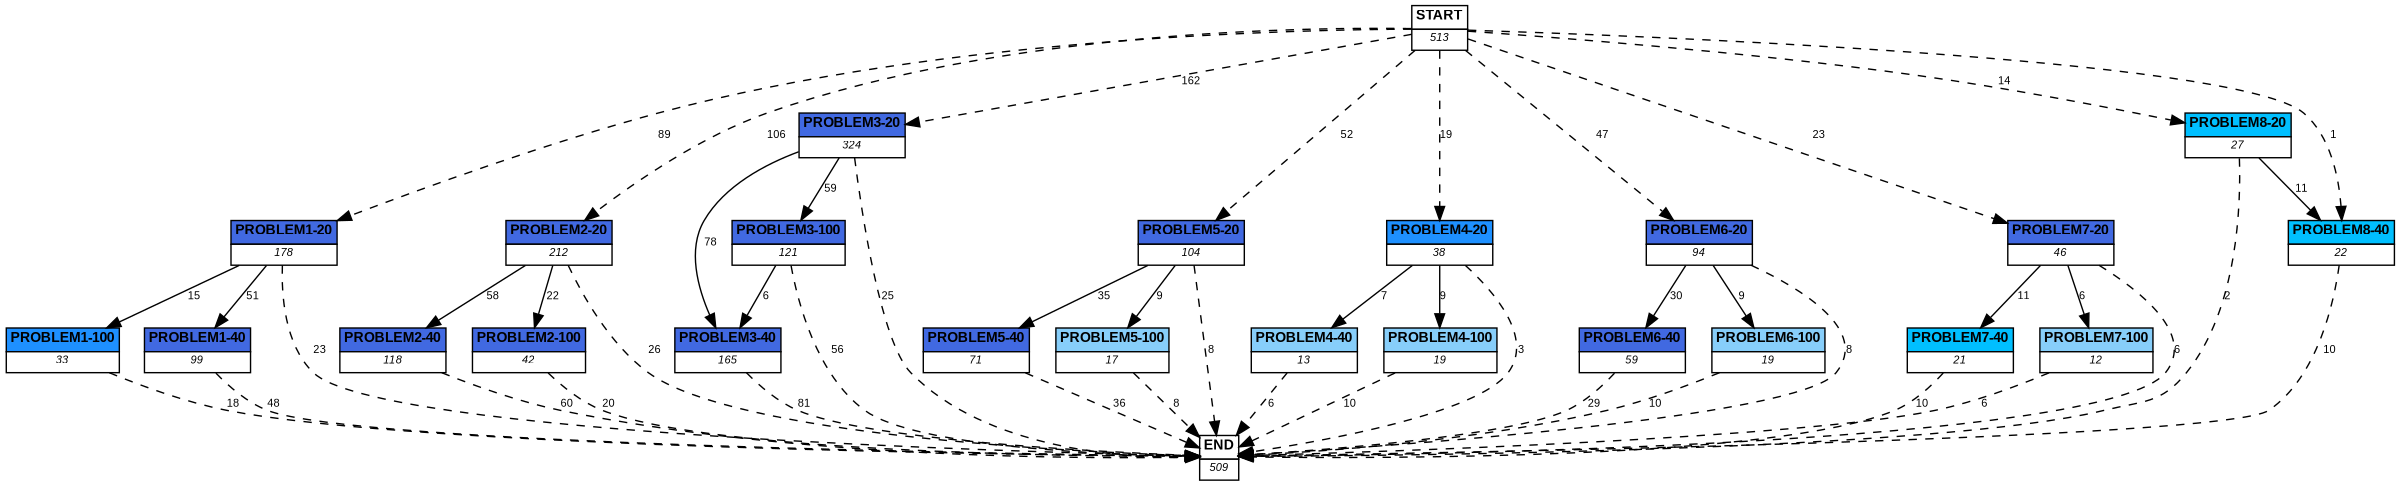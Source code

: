 digraph graphname {
	dpi = 150
	size="16,11!";
	margin = 0;
"PROBLEM1-20" [shape=plain, label=<<table border="0" cellborder="1" cellspacing="0"><tr><td bgcolor="royalblue"><FONT face="Arial" POINT-SIZE="10"><b>PROBLEM1-20</b></FONT></td></tr><tr><td bgcolor="white"><FONT face="Arial" POINT-SIZE="8"><i>178</i></FONT></td></tr></table>>]
"PROBLEM1-100" [shape=plain, label=<<table border="0" cellborder="1" cellspacing="0"><tr><td bgcolor="dodgerblue"><FONT face="Arial" POINT-SIZE="10"><b>PROBLEM1-100</b></FONT></td></tr><tr><td bgcolor="white"><FONT face="Arial" POINT-SIZE="8"><i>33</i></FONT></td></tr></table>>]
"PROBLEM1-40" [shape=plain, label=<<table border="0" cellborder="1" cellspacing="0"><tr><td bgcolor="royalblue"><FONT face="Arial" POINT-SIZE="10"><b>PROBLEM1-40</b></FONT></td></tr><tr><td bgcolor="white"><FONT face="Arial" POINT-SIZE="8"><i>99</i></FONT></td></tr></table>>]
"PROBLEM2-20" [shape=plain, label=<<table border="0" cellborder="1" cellspacing="0"><tr><td bgcolor="royalblue"><FONT face="Arial" POINT-SIZE="10"><b>PROBLEM2-20</b></FONT></td></tr><tr><td bgcolor="white"><FONT face="Arial" POINT-SIZE="8"><i>212</i></FONT></td></tr></table>>]
"PROBLEM2-40" [shape=plain, label=<<table border="0" cellborder="1" cellspacing="0"><tr><td bgcolor="royalblue"><FONT face="Arial" POINT-SIZE="10"><b>PROBLEM2-40</b></FONT></td></tr><tr><td bgcolor="white"><FONT face="Arial" POINT-SIZE="8"><i>118</i></FONT></td></tr></table>>]
"PROBLEM2-100" [shape=plain, label=<<table border="0" cellborder="1" cellspacing="0"><tr><td bgcolor="royalblue"><FONT face="Arial" POINT-SIZE="10"><b>PROBLEM2-100</b></FONT></td></tr><tr><td bgcolor="white"><FONT face="Arial" POINT-SIZE="8"><i>42</i></FONT></td></tr></table>>]
"PROBLEM3-20" [shape=plain, label=<<table border="0" cellborder="1" cellspacing="0"><tr><td bgcolor="royalblue"><FONT face="Arial" POINT-SIZE="10"><b>PROBLEM3-20</b></FONT></td></tr><tr><td bgcolor="white"><FONT face="Arial" POINT-SIZE="8"><i>324</i></FONT></td></tr></table>>]
"PROBLEM3-40" [shape=plain, label=<<table border="0" cellborder="1" cellspacing="0"><tr><td bgcolor="royalblue"><FONT face="Arial" POINT-SIZE="10"><b>PROBLEM3-40</b></FONT></td></tr><tr><td bgcolor="white"><FONT face="Arial" POINT-SIZE="8"><i>165</i></FONT></td></tr></table>>]
"PROBLEM3-100" [shape=plain, label=<<table border="0" cellborder="1" cellspacing="0"><tr><td bgcolor="royalblue"><FONT face="Arial" POINT-SIZE="10"><b>PROBLEM3-100</b></FONT></td></tr><tr><td bgcolor="white"><FONT face="Arial" POINT-SIZE="8"><i>121</i></FONT></td></tr></table>>]
"PROBLEM5-20" [shape=plain, label=<<table border="0" cellborder="1" cellspacing="0"><tr><td bgcolor="royalblue"><FONT face="Arial" POINT-SIZE="10"><b>PROBLEM5-20</b></FONT></td></tr><tr><td bgcolor="white"><FONT face="Arial" POINT-SIZE="8"><i>104</i></FONT></td></tr></table>>]
"PROBLEM5-40" [shape=plain, label=<<table border="0" cellborder="1" cellspacing="0"><tr><td bgcolor="royalblue"><FONT face="Arial" POINT-SIZE="10"><b>PROBLEM5-40</b></FONT></td></tr><tr><td bgcolor="white"><FONT face="Arial" POINT-SIZE="8"><i>71</i></FONT></td></tr></table>>]
"PROBLEM4-20" [shape=plain, label=<<table border="0" cellborder="1" cellspacing="0"><tr><td bgcolor="dodgerblue"><FONT face="Arial" POINT-SIZE="10"><b>PROBLEM4-20</b></FONT></td></tr><tr><td bgcolor="white"><FONT face="Arial" POINT-SIZE="8"><i>38</i></FONT></td></tr></table>>]
"PROBLEM4-40" [shape=plain, label=<<table border="0" cellborder="1" cellspacing="0"><tr><td bgcolor="lightskyblue"><FONT face="Arial" POINT-SIZE="10"><b>PROBLEM4-40</b></FONT></td></tr><tr><td bgcolor="white"><FONT face="Arial" POINT-SIZE="8"><i>13</i></FONT></td></tr></table>>]
"PROBLEM6-20" [shape=plain, label=<<table border="0" cellborder="1" cellspacing="0"><tr><td bgcolor="royalblue"><FONT face="Arial" POINT-SIZE="10"><b>PROBLEM6-20</b></FONT></td></tr><tr><td bgcolor="white"><FONT face="Arial" POINT-SIZE="8"><i>94</i></FONT></td></tr></table>>]
"PROBLEM6-40" [shape=plain, label=<<table border="0" cellborder="1" cellspacing="0"><tr><td bgcolor="royalblue"><FONT face="Arial" POINT-SIZE="10"><b>PROBLEM6-40</b></FONT></td></tr><tr><td bgcolor="white"><FONT face="Arial" POINT-SIZE="8"><i>59</i></FONT></td></tr></table>>]
"PROBLEM5-100" [shape=plain, label=<<table border="0" cellborder="1" cellspacing="0"><tr><td bgcolor="lightskyblue"><FONT face="Arial" POINT-SIZE="10"><b>PROBLEM5-100</b></FONT></td></tr><tr><td bgcolor="white"><FONT face="Arial" POINT-SIZE="8"><i>17</i></FONT></td></tr></table>>]
"PROBLEM4-100" [shape=plain, label=<<table border="0" cellborder="1" cellspacing="0"><tr><td bgcolor="lightskyblue"><FONT face="Arial" POINT-SIZE="10"><b>PROBLEM4-100</b></FONT></td></tr><tr><td bgcolor="white"><FONT face="Arial" POINT-SIZE="8"><i>19</i></FONT></td></tr></table>>]
"PROBLEM6-100" [shape=plain, label=<<table border="0" cellborder="1" cellspacing="0"><tr><td bgcolor="lightskyblue"><FONT face="Arial" POINT-SIZE="10"><b>PROBLEM6-100</b></FONT></td></tr><tr><td bgcolor="white"><FONT face="Arial" POINT-SIZE="8"><i>19</i></FONT></td></tr></table>>]
"PROBLEM7-20" [shape=plain, label=<<table border="0" cellborder="1" cellspacing="0"><tr><td bgcolor="royalblue"><FONT face="Arial" POINT-SIZE="10"><b>PROBLEM7-20</b></FONT></td></tr><tr><td bgcolor="white"><FONT face="Arial" POINT-SIZE="8"><i>46</i></FONT></td></tr></table>>]
"PROBLEM7-40" [shape=plain, label=<<table border="0" cellborder="1" cellspacing="0"><tr><td bgcolor="deepskyblue"><FONT face="Arial" POINT-SIZE="10"><b>PROBLEM7-40</b></FONT></td></tr><tr><td bgcolor="white"><FONT face="Arial" POINT-SIZE="8"><i>21</i></FONT></td></tr></table>>]
"PROBLEM7-100" [shape=plain, label=<<table border="0" cellborder="1" cellspacing="0"><tr><td bgcolor="lightskyblue"><FONT face="Arial" POINT-SIZE="10"><b>PROBLEM7-100</b></FONT></td></tr><tr><td bgcolor="white"><FONT face="Arial" POINT-SIZE="8"><i>12</i></FONT></td></tr></table>>]
"PROBLEM8-20" [shape=plain, label=<<table border="0" cellborder="1" cellspacing="0"><tr><td bgcolor="deepskyblue"><FONT face="Arial" POINT-SIZE="10"><b>PROBLEM8-20</b></FONT></td></tr><tr><td bgcolor="white"><FONT face="Arial" POINT-SIZE="8"><i>27</i></FONT></td></tr></table>>]
"PROBLEM8-40" [shape=plain, label=<<table border="0" cellborder="1" cellspacing="0"><tr><td bgcolor="deepskyblue"><FONT face="Arial" POINT-SIZE="10"><b>PROBLEM8-40</b></FONT></td></tr><tr><td bgcolor="white"><FONT face="Arial" POINT-SIZE="8"><i>22</i></FONT></td></tr></table>>]
"START" [shape=plain, label=<<table border="0" cellborder="1" cellspacing="0"><tr><td bgcolor="white"><FONT face="Arial" POINT-SIZE="10"><b>START</b></FONT></td></tr><tr><td bgcolor="white"><FONT face="Arial" POINT-SIZE="8"><i>513</i></FONT></td></tr></table>>]
"END" [shape=plain, label=<<table border="0" cellborder="1" cellspacing="0"><tr><td bgcolor="white"><FONT face="Arial" POINT-SIZE="10"><b>END</b></FONT></td></tr><tr><td bgcolor="white"><FONT face="Arial" POINT-SIZE="8"><i>509</i></FONT></td></tr></table>>]
"PROBLEM1-20" -> "PROBLEM1-100" [ label ="15" labelfloat=false fontname="Arial" fontsize=8]
"PROBLEM1-20" -> "PROBLEM1-40" [ label ="51" labelfloat=false fontname="Arial" fontsize=8]
"PROBLEM1-20" -> "END" [ style = dashed label ="23" labelfloat=false fontname="Arial" fontsize=8]
"PROBLEM1-100" -> "END" [ style = dashed label ="18" labelfloat=false fontname="Arial" fontsize=8]
"PROBLEM1-40" -> "END" [ style = dashed label ="48" labelfloat=false fontname="Arial" fontsize=8]
"PROBLEM2-20" -> "PROBLEM2-40" [ label ="58" labelfloat=false fontname="Arial" fontsize=8]
"PROBLEM2-20" -> "PROBLEM2-100" [ label ="22" labelfloat=false fontname="Arial" fontsize=8]
"PROBLEM2-20" -> "END" [ style = dashed label ="26" labelfloat=false fontname="Arial" fontsize=8]
"PROBLEM2-40" -> "END" [ style = dashed label ="60" labelfloat=false fontname="Arial" fontsize=8]
"PROBLEM2-100" -> "END" [ style = dashed label ="20" labelfloat=false fontname="Arial" fontsize=8]
"PROBLEM3-20" -> "PROBLEM3-40" [ label ="78" labelfloat=false fontname="Arial" fontsize=8]
"PROBLEM3-20" -> "PROBLEM3-100" [ label ="59" labelfloat=false fontname="Arial" fontsize=8]
"PROBLEM3-20" -> "END" [ style = dashed label ="25" labelfloat=false fontname="Arial" fontsize=8]
"PROBLEM3-40" -> "END" [ style = dashed label ="81" labelfloat=false fontname="Arial" fontsize=8]
"PROBLEM3-100" -> "PROBLEM3-40" [ label ="6" labelfloat=false fontname="Arial" fontsize=8]
"PROBLEM3-100" -> "END" [ style = dashed label ="56" labelfloat=false fontname="Arial" fontsize=8]
"PROBLEM5-20" -> "PROBLEM5-40" [ label ="35" labelfloat=false fontname="Arial" fontsize=8]
"PROBLEM5-20" -> "PROBLEM5-100" [ label ="9" labelfloat=false fontname="Arial" fontsize=8]
"PROBLEM5-20" -> "END" [ style = dashed label ="8" labelfloat=false fontname="Arial" fontsize=8]
"PROBLEM5-40" -> "END" [ style = dashed label ="36" labelfloat=false fontname="Arial" fontsize=8]
"PROBLEM4-20" -> "PROBLEM4-40" [ label ="7" labelfloat=false fontname="Arial" fontsize=8]
"PROBLEM4-20" -> "PROBLEM4-100" [ label ="9" labelfloat=false fontname="Arial" fontsize=8]
"PROBLEM4-20" -> "END" [ style = dashed label ="3" labelfloat=false fontname="Arial" fontsize=8]
"PROBLEM4-40" -> "END" [ style = dashed label ="6" labelfloat=false fontname="Arial" fontsize=8]
"PROBLEM6-20" -> "PROBLEM6-40" [ label ="30" labelfloat=false fontname="Arial" fontsize=8]
"PROBLEM6-20" -> "PROBLEM6-100" [ label ="9" labelfloat=false fontname="Arial" fontsize=8]
"PROBLEM6-20" -> "END" [ style = dashed label ="8" labelfloat=false fontname="Arial" fontsize=8]
"PROBLEM6-40" -> "END" [ style = dashed label ="29" labelfloat=false fontname="Arial" fontsize=8]
"PROBLEM5-100" -> "END" [ style = dashed label ="8" labelfloat=false fontname="Arial" fontsize=8]
"PROBLEM4-100" -> "END" [ style = dashed label ="10" labelfloat=false fontname="Arial" fontsize=8]
"PROBLEM6-100" -> "END" [ style = dashed label ="10" labelfloat=false fontname="Arial" fontsize=8]
"PROBLEM7-20" -> "PROBLEM7-40" [ label ="11" labelfloat=false fontname="Arial" fontsize=8]
"PROBLEM7-20" -> "PROBLEM7-100" [ label ="6" labelfloat=false fontname="Arial" fontsize=8]
"PROBLEM7-20" -> "END" [ style = dashed label ="6" labelfloat=false fontname="Arial" fontsize=8]
"PROBLEM7-40" -> "END" [ style = dashed label ="10" labelfloat=false fontname="Arial" fontsize=8]
"PROBLEM7-100" -> "END" [ style = dashed label ="6" labelfloat=false fontname="Arial" fontsize=8]
"PROBLEM8-20" -> "PROBLEM8-40" [ label ="11" labelfloat=false fontname="Arial" fontsize=8]
"PROBLEM8-20" -> "END" [ style = dashed label ="2" labelfloat=false fontname="Arial" fontsize=8]
"PROBLEM8-40" -> "END" [ style = dashed label ="10" labelfloat=false fontname="Arial" fontsize=8]
"START" -> "PROBLEM1-20" [ style = dashed label ="89" labelfloat=false fontname="Arial" fontsize=8]
"START" -> "PROBLEM2-20" [ style = dashed label ="106" labelfloat=false fontname="Arial" fontsize=8]
"START" -> "PROBLEM3-20" [ style = dashed label ="162" labelfloat=false fontname="Arial" fontsize=8]
"START" -> "PROBLEM5-20" [ style = dashed label ="52" labelfloat=false fontname="Arial" fontsize=8]
"START" -> "PROBLEM4-20" [ style = dashed label ="19" labelfloat=false fontname="Arial" fontsize=8]
"START" -> "PROBLEM6-20" [ style = dashed label ="47" labelfloat=false fontname="Arial" fontsize=8]
"START" -> "PROBLEM7-20" [ style = dashed label ="23" labelfloat=false fontname="Arial" fontsize=8]
"START" -> "PROBLEM8-20" [ style = dashed label ="14" labelfloat=false fontname="Arial" fontsize=8]
"START" -> "PROBLEM8-40" [ style = dashed label ="1" labelfloat=false fontname="Arial" fontsize=8]
}